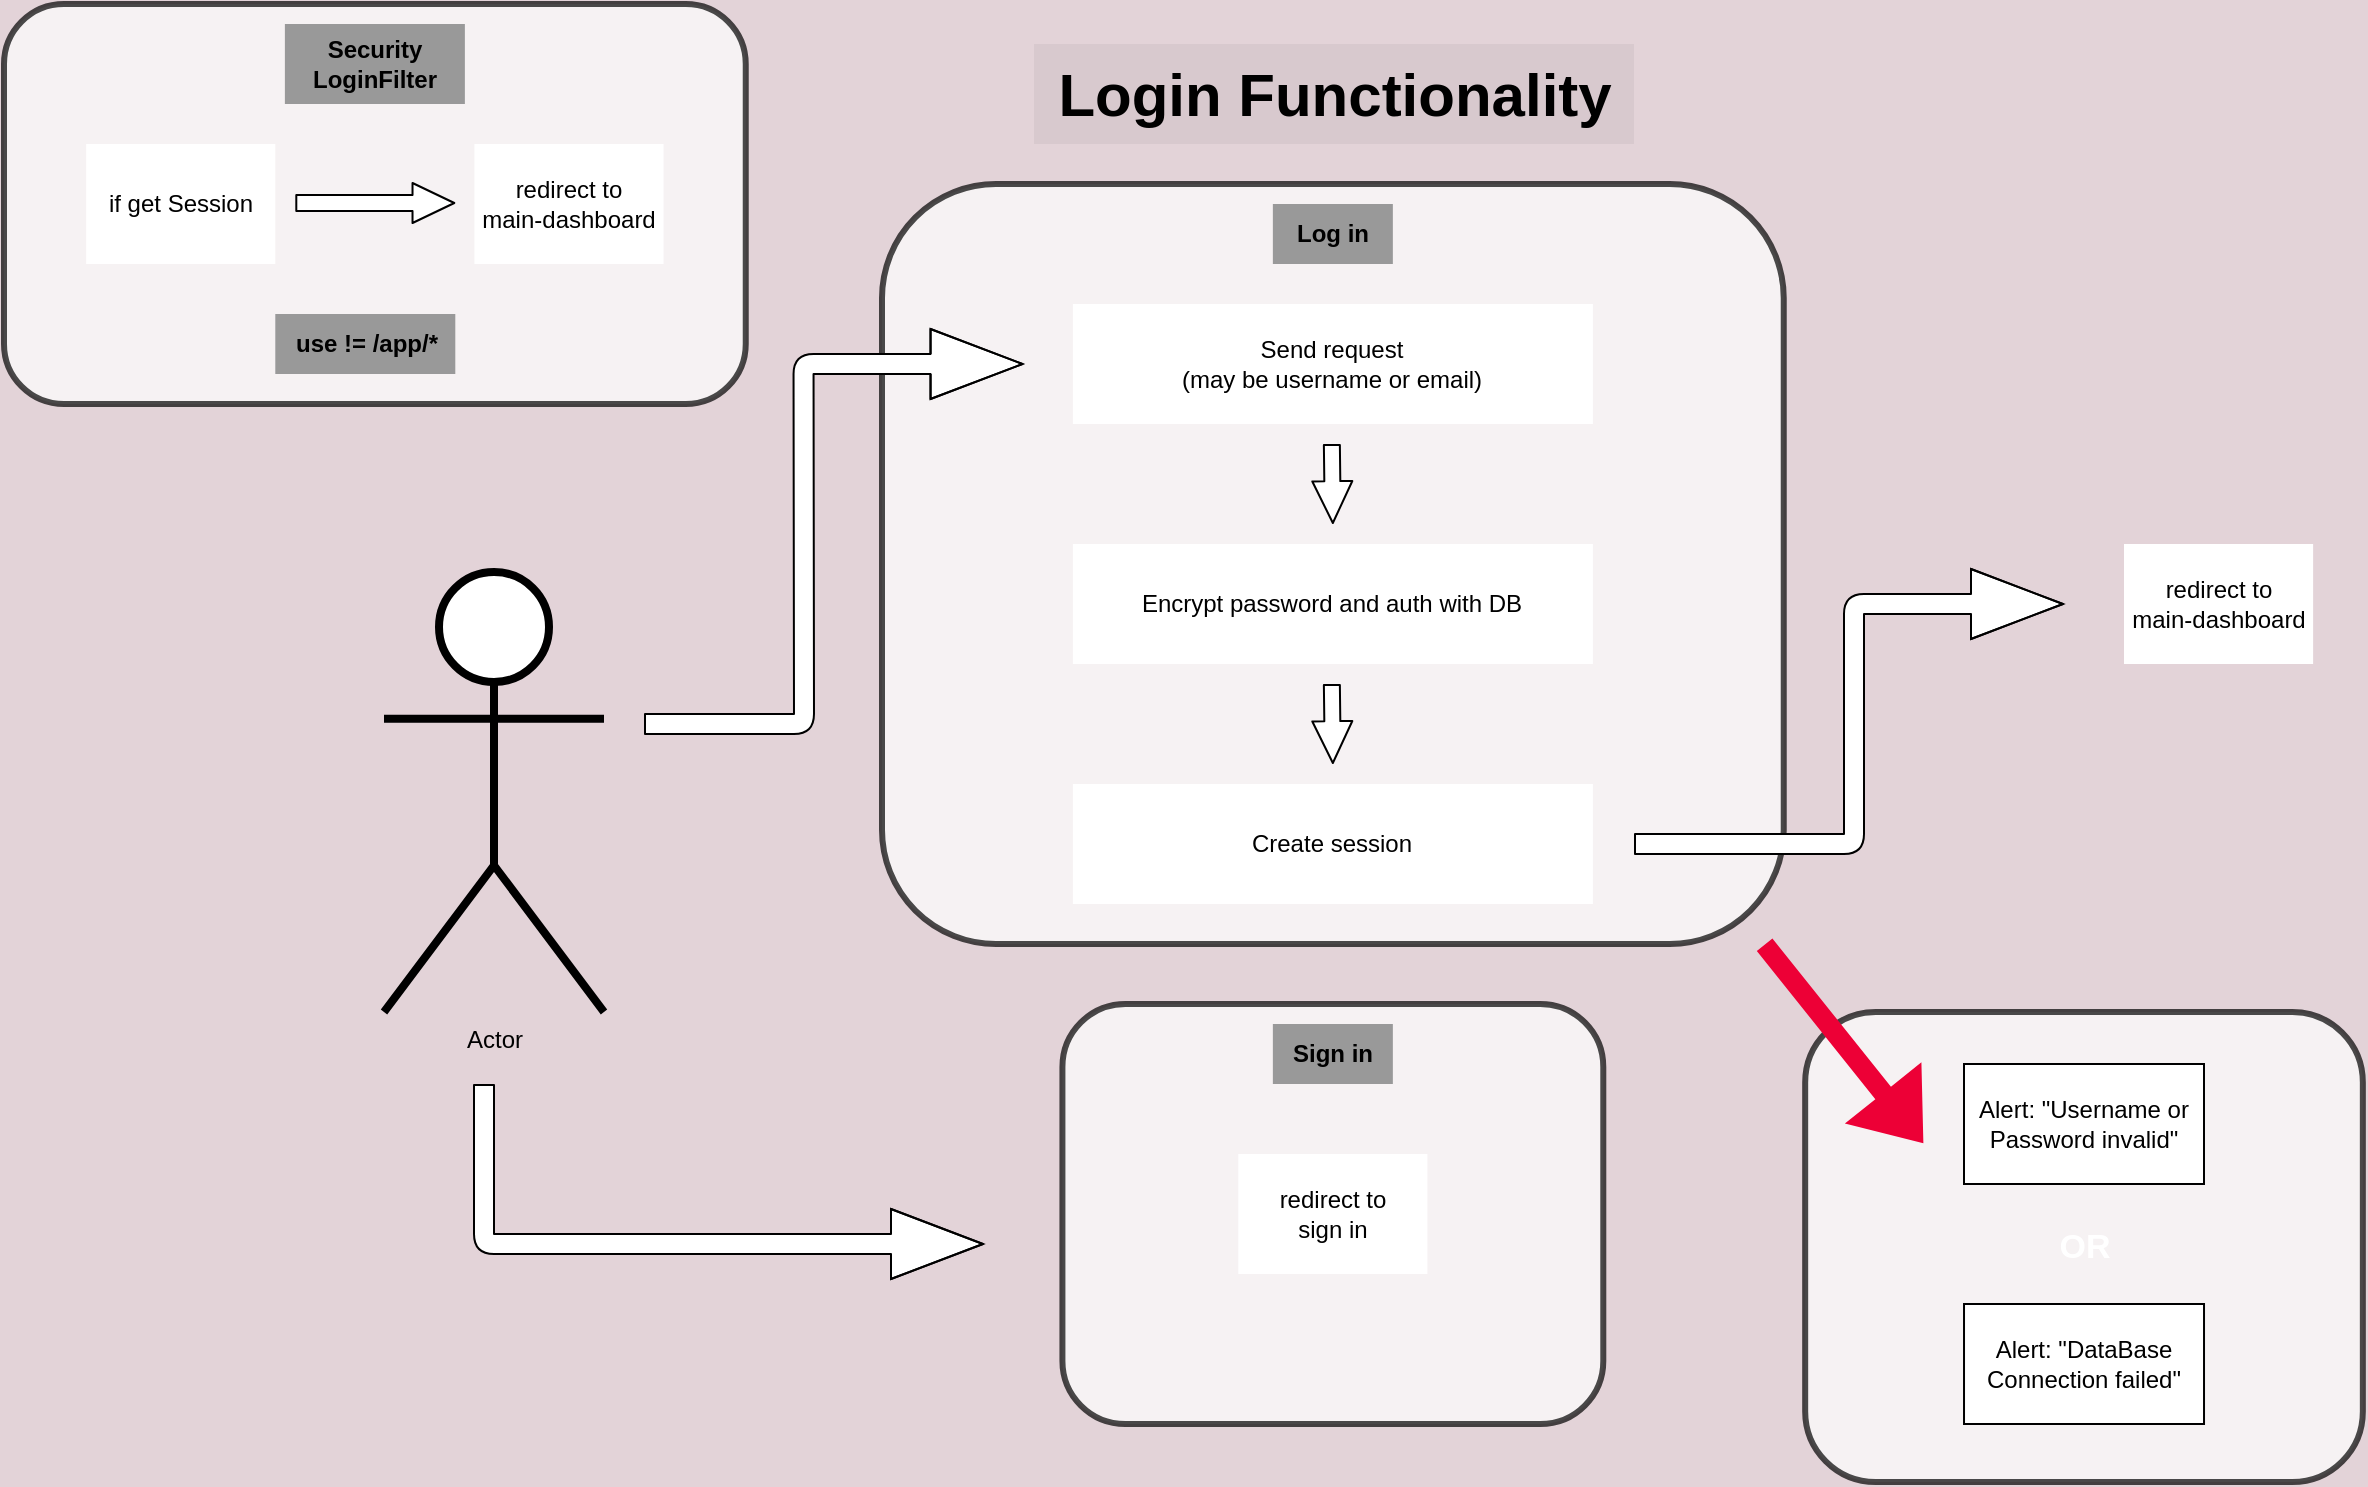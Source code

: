 <mxfile>
    <diagram id="Pwh17KiYS3t1jNNCGKba" name="Page-1">
        <mxGraphModel dx="2555" dy="792" grid="1" gridSize="10" guides="1" tooltips="1" connect="1" arrows="1" fold="1" page="1" pageScale="1" pageWidth="1169" pageHeight="827" background="#E3D3D8" math="0" shadow="0">
            <root>
                <mxCell id="0"/>
                <mxCell id="1" parent="0"/>
                <mxCell id="128" value="" style="rounded=1;whiteSpace=wrap;html=1;shadow=0;strokeWidth=3;fontColor=#000000;opacity=70;" vertex="1" parent="1">
                    <mxGeometry x="820.59" y="524" width="278.83" height="235" as="geometry"/>
                </mxCell>
                <mxCell id="58" value="" style="rounded=1;whiteSpace=wrap;html=1;shadow=0;strokeWidth=3;fontColor=#000000;opacity=70;" parent="1" vertex="1">
                    <mxGeometry x="359" y="110" width="450.87" height="380" as="geometry"/>
                </mxCell>
                <mxCell id="67" value="&lt;font style=&quot;font-size: 30px;&quot; color=&quot;#000000&quot;&gt;Login Functionality&lt;br&gt;&lt;/font&gt;" style="text;html=1;align=center;verticalAlign=middle;resizable=0;points=[];autosize=1;strokeColor=none;fillColor=#d8c9ce;shadow=0;strokeWidth=3;fontStyle=1" parent="1" vertex="1">
                    <mxGeometry x="435" y="40" width="300" height="50" as="geometry"/>
                </mxCell>
                <mxCell id="81" value="Actor" style="shape=umlActor;verticalLabelPosition=bottom;verticalAlign=top;html=1;outlineConnect=0;strokeColor=#000000;strokeWidth=4;fontColor=#000000;" parent="1" vertex="1">
                    <mxGeometry x="110" y="304" width="110" height="220" as="geometry"/>
                </mxCell>
                <mxCell id="85" value="Send request&lt;br&gt;(may be username or email)" style="rounded=0;whiteSpace=wrap;html=1;strokeColor=none;strokeWidth=4;" parent="1" vertex="1">
                    <mxGeometry x="454.43" y="170" width="260" height="60" as="geometry"/>
                </mxCell>
                <mxCell id="87" value="" style="shape=flexArrow;endArrow=classic;html=1;fillColor=default;endWidth=11;endSize=6.63;width=8;" parent="1" edge="1">
                    <mxGeometry width="50" height="50" relative="1" as="geometry">
                        <mxPoint x="583.93" y="240" as="sourcePoint"/>
                        <mxPoint x="584.43" y="280" as="targetPoint"/>
                    </mxGeometry>
                </mxCell>
                <mxCell id="94" value="" style="shape=flexArrow;endArrow=classic;html=1;fillColor=default;endWidth=11;endSize=6.63;width=8;" parent="1" edge="1">
                    <mxGeometry width="50" height="50" relative="1" as="geometry">
                        <mxPoint x="583.93" y="360" as="sourcePoint"/>
                        <mxPoint x="584.43" y="400" as="targetPoint"/>
                    </mxGeometry>
                </mxCell>
                <mxCell id="97" value="Encrypt password and auth with DB" style="rounded=0;whiteSpace=wrap;html=1;strokeColor=none;strokeWidth=4;" parent="1" vertex="1">
                    <mxGeometry x="454.43" y="290" width="260" height="60" as="geometry"/>
                </mxCell>
                <mxCell id="98" value="Create session" style="rounded=0;whiteSpace=wrap;html=1;strokeColor=none;strokeWidth=4;" parent="1" vertex="1">
                    <mxGeometry x="454.43" y="410" width="260" height="60" as="geometry"/>
                </mxCell>
                <mxCell id="101" value="&lt;b&gt;Log in&lt;br&gt;&lt;/b&gt;" style="text;html=1;align=center;verticalAlign=middle;resizable=0;points=[];autosize=1;strokeColor=none;fillColor=#999999;fontColor=#000000;labelBackgroundColor=none;labelBorderColor=none;" parent="1" vertex="1">
                    <mxGeometry x="554.43" y="120" width="60" height="30" as="geometry"/>
                </mxCell>
                <mxCell id="103" value="" style="rounded=1;whiteSpace=wrap;html=1;shadow=0;strokeWidth=3;fontColor=#000000;opacity=70;" parent="1" vertex="1">
                    <mxGeometry x="-80" y="20" width="370.87" height="200" as="geometry"/>
                </mxCell>
                <mxCell id="106" value="&lt;b&gt;Security&lt;br&gt;LoginFilter&lt;br&gt;&lt;/b&gt;" style="text;html=1;align=center;verticalAlign=middle;resizable=0;points=[];autosize=1;strokeColor=none;fillColor=#999999;fontColor=#000000;labelBackgroundColor=none;labelBorderColor=none;" parent="1" vertex="1">
                    <mxGeometry x="60.44" y="30" width="90" height="40" as="geometry"/>
                </mxCell>
                <mxCell id="108" value="if get Session" style="rounded=0;whiteSpace=wrap;html=1;strokeColor=none;strokeWidth=4;" parent="1" vertex="1">
                    <mxGeometry x="-38.91" y="90" width="94.56" height="60" as="geometry"/>
                </mxCell>
                <mxCell id="109" value="" style="shape=flexArrow;endArrow=classic;html=1;fillColor=default;endWidth=11;endSize=6.63;width=8;" parent="1" edge="1">
                    <mxGeometry width="50" height="50" relative="1" as="geometry">
                        <mxPoint x="65.65" y="119.5" as="sourcePoint"/>
                        <mxPoint x="145.65" y="119.5" as="targetPoint"/>
                    </mxGeometry>
                </mxCell>
                <mxCell id="111" value="redirect to&lt;br&gt;main-dashboard" style="rounded=0;whiteSpace=wrap;html=1;strokeColor=none;strokeWidth=4;" parent="1" vertex="1">
                    <mxGeometry x="155.21" y="90" width="94.56" height="60" as="geometry"/>
                </mxCell>
                <mxCell id="113" value="" style="shape=flexArrow;endArrow=classic;html=1;fillColor=default;endWidth=24;endSize=15;" parent="1" edge="1">
                    <mxGeometry width="50" height="50" relative="1" as="geometry">
                        <mxPoint x="240" y="380" as="sourcePoint"/>
                        <mxPoint x="429.77" y="200" as="targetPoint"/>
                        <Array as="points">
                            <mxPoint x="320" y="380"/>
                            <mxPoint x="319.77" y="200"/>
                        </Array>
                    </mxGeometry>
                </mxCell>
                <mxCell id="114" value="" style="shape=flexArrow;endArrow=classic;html=1;fillColor=default;endWidth=24;endSize=15;" parent="1" edge="1">
                    <mxGeometry width="50" height="50" relative="1" as="geometry">
                        <mxPoint x="735" y="440" as="sourcePoint"/>
                        <mxPoint x="950" y="320" as="targetPoint"/>
                        <Array as="points">
                            <mxPoint x="845" y="440"/>
                            <mxPoint x="845" y="320"/>
                        </Array>
                    </mxGeometry>
                </mxCell>
                <mxCell id="116" value="redirect to&lt;br&gt;main-dashboard" style="rounded=0;whiteSpace=wrap;html=1;strokeColor=none;strokeWidth=4;" parent="1" vertex="1">
                    <mxGeometry x="980" y="290" width="94.56" height="60" as="geometry"/>
                </mxCell>
                <mxCell id="118" value="" style="shape=flexArrow;endArrow=classic;html=1;fillColor=default;endWidth=24;endSize=15;" parent="1" edge="1">
                    <mxGeometry width="50" height="50" relative="1" as="geometry">
                        <mxPoint x="160" y="560" as="sourcePoint"/>
                        <mxPoint x="410" y="640" as="targetPoint"/>
                        <Array as="points">
                            <mxPoint x="160" y="640"/>
                        </Array>
                    </mxGeometry>
                </mxCell>
                <mxCell id="119" value="" style="rounded=1;whiteSpace=wrap;html=1;shadow=0;strokeWidth=3;fontColor=#000000;opacity=70;" parent="1" vertex="1">
                    <mxGeometry x="449.21" y="520" width="270.44" height="210" as="geometry"/>
                </mxCell>
                <mxCell id="120" value="&lt;b&gt;Sign in&lt;br&gt;&lt;/b&gt;" style="text;html=1;align=center;verticalAlign=middle;resizable=0;points=[];autosize=1;strokeColor=none;fillColor=#999999;fontColor=#000000;labelBackgroundColor=none;labelBorderColor=none;" parent="1" vertex="1">
                    <mxGeometry x="554.43" y="530" width="60" height="30" as="geometry"/>
                </mxCell>
                <mxCell id="122" value="redirect to&lt;br&gt;sign in" style="rounded=0;whiteSpace=wrap;html=1;strokeColor=none;strokeWidth=4;" parent="1" vertex="1">
                    <mxGeometry x="537.15" y="595" width="94.56" height="60" as="geometry"/>
                </mxCell>
                <mxCell id="123" value="&lt;b&gt;use != /app/*&lt;br&gt;&lt;/b&gt;" style="text;html=1;align=center;verticalAlign=middle;resizable=0;points=[];autosize=1;strokeColor=none;fillColor=#999999;fontColor=#000000;labelBackgroundColor=none;labelBorderColor=none;" vertex="1" parent="1">
                    <mxGeometry x="55.65" y="175" width="90" height="30" as="geometry"/>
                </mxCell>
                <mxCell id="124" value="" style="shape=flexArrow;endArrow=classic;html=1;fillColor=#ED0036;strokeColor=none;endWidth=38;endSize=10.4;" edge="1" parent="1">
                    <mxGeometry width="50" height="50" relative="1" as="geometry">
                        <mxPoint x="800" y="490" as="sourcePoint"/>
                        <mxPoint x="880" y="590" as="targetPoint"/>
                    </mxGeometry>
                </mxCell>
                <mxCell id="126" value="Alert: &quot;Username or Password invalid&quot;" style="rounded=0;whiteSpace=wrap;html=1;" vertex="1" parent="1">
                    <mxGeometry x="900" y="550" width="120" height="60" as="geometry"/>
                </mxCell>
                <mxCell id="127" value="OR" style="text;html=1;align=center;verticalAlign=middle;resizable=0;points=[];autosize=1;strokeColor=none;fillColor=none;fontStyle=1;fontColor=#FFFFFF;fontSize=17;" vertex="1" parent="1">
                    <mxGeometry x="935" y="626.5" width="50" height="30" as="geometry"/>
                </mxCell>
                <mxCell id="129" value="Alert: &quot;DataBase Connection failed&quot;" style="rounded=0;whiteSpace=wrap;html=1;" vertex="1" parent="1">
                    <mxGeometry x="900.01" y="670" width="120" height="60" as="geometry"/>
                </mxCell>
            </root>
        </mxGraphModel>
    </diagram>
</mxfile>